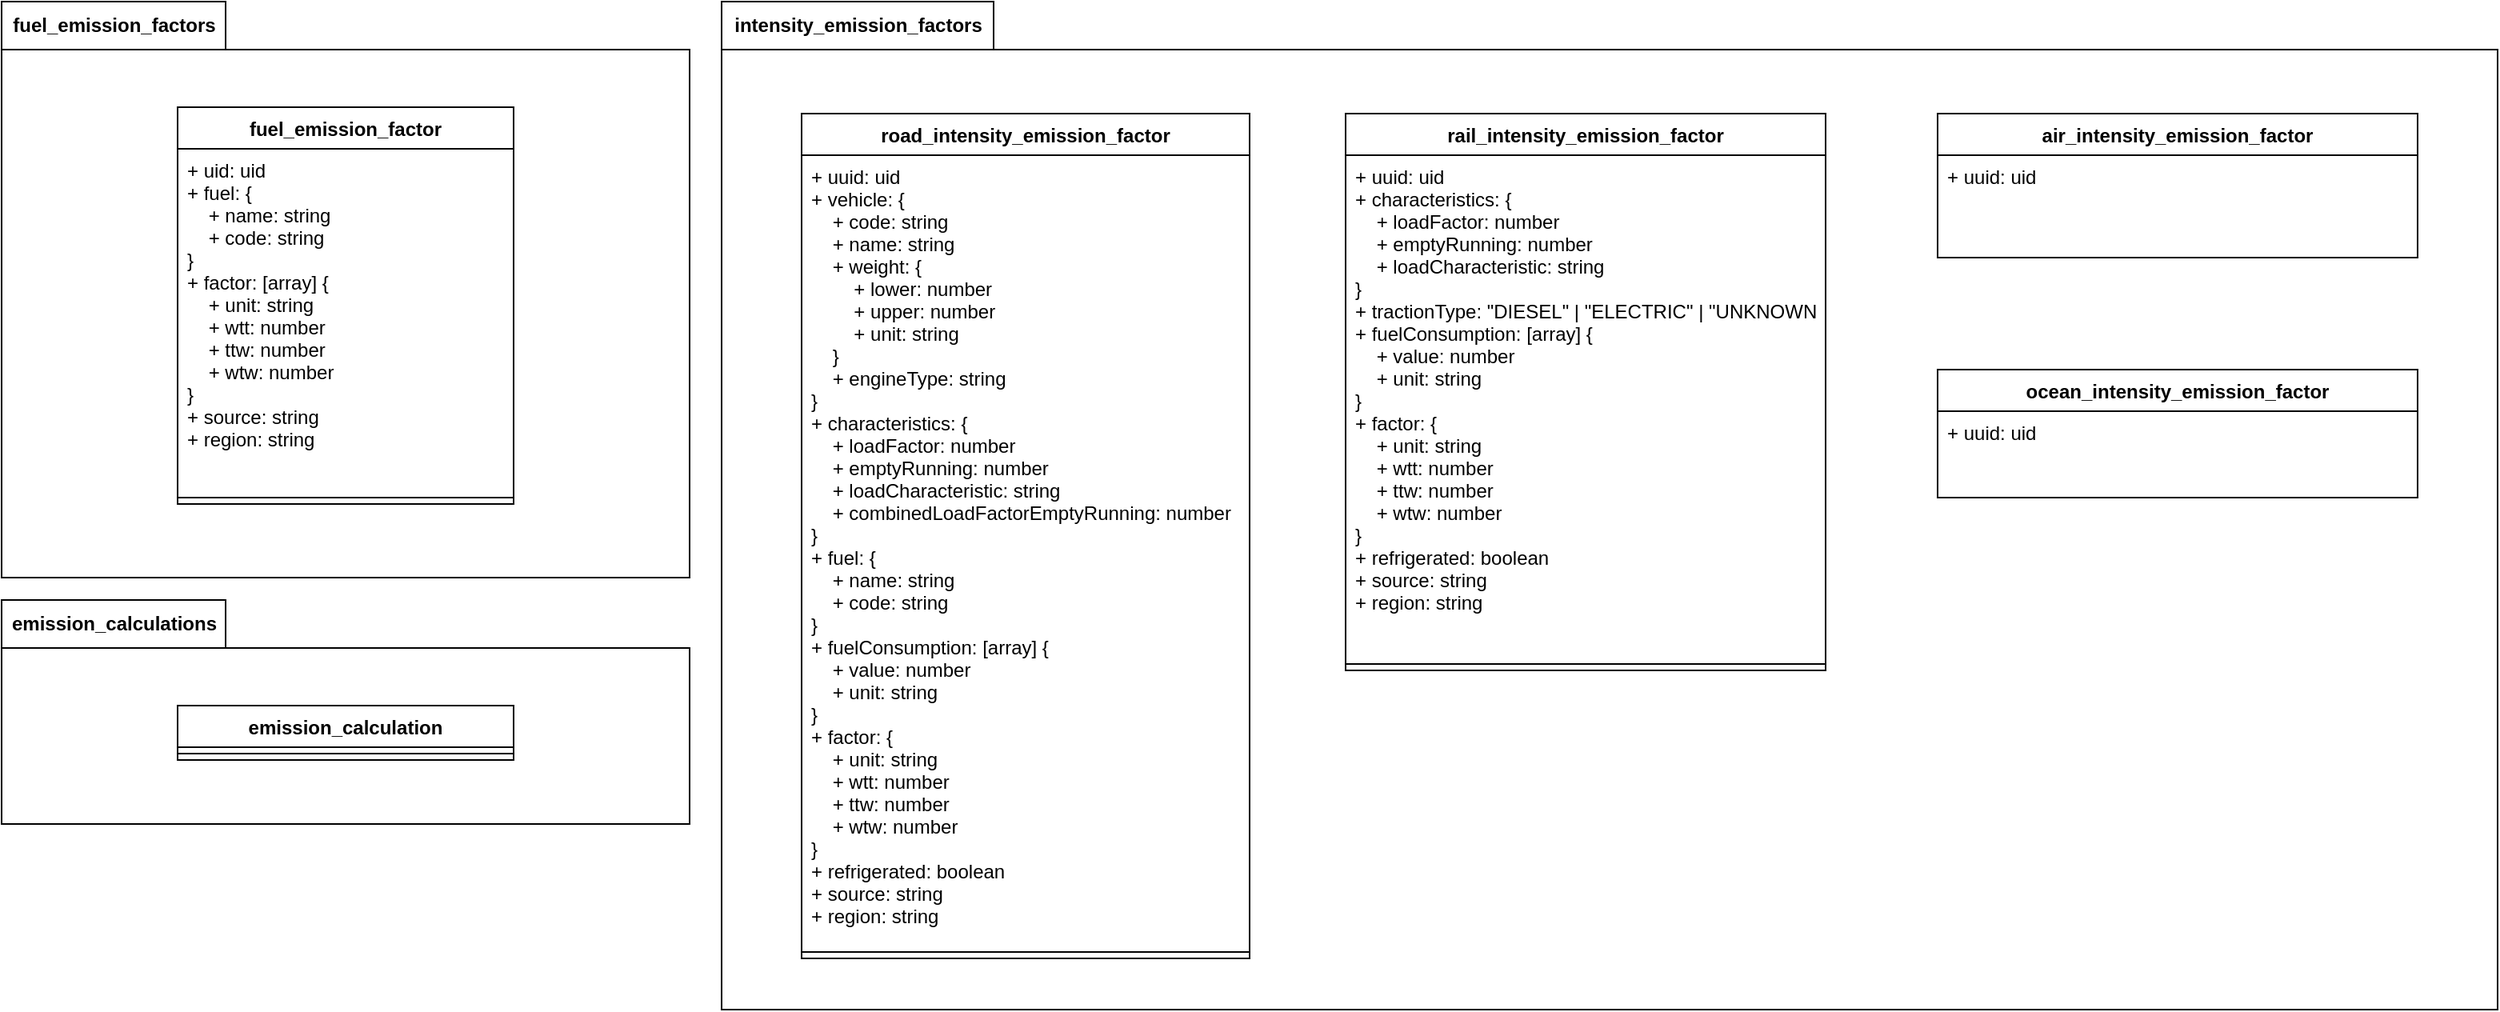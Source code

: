 <mxfile version="22.1.16" type="device">
  <diagram id="C5RBs43oDa-KdzZeNtuy" name="Page-1">
    <mxGraphModel dx="984" dy="648" grid="1" gridSize="10" guides="1" tooltips="1" connect="1" arrows="1" fold="1" page="1" pageScale="1" pageWidth="1169" pageHeight="827" math="0" shadow="0">
      <root>
        <mxCell id="WIyWlLk6GJQsqaUBKTNV-0" />
        <mxCell id="WIyWlLk6GJQsqaUBKTNV-1" parent="WIyWlLk6GJQsqaUBKTNV-0" />
        <mxCell id="uOMRUYrI1pACzMCdl_Fx-10" value="fuel_emission_factors" style="shape=folder;fontStyle=1;tabWidth=140;tabHeight=30;tabPosition=left;html=1;boundedLbl=1;labelInHeader=1;container=1;collapsible=0;recursiveResize=0;" parent="WIyWlLk6GJQsqaUBKTNV-1" vertex="1">
          <mxGeometry x="130" y="40" width="430" height="360" as="geometry" />
        </mxCell>
        <mxCell id="uOMRUYrI1pACzMCdl_Fx-6" value="fuel_emission_factor" style="swimlane;fontStyle=1;align=center;verticalAlign=top;childLayout=stackLayout;horizontal=1;startSize=26;horizontalStack=0;resizeParent=1;resizeParentMax=0;resizeLast=0;collapsible=1;marginBottom=0;" parent="uOMRUYrI1pACzMCdl_Fx-10" vertex="1">
          <mxGeometry x="110" y="66" width="210" height="248" as="geometry" />
        </mxCell>
        <mxCell id="uOMRUYrI1pACzMCdl_Fx-7" value="+ uid: uid&#xa;+ fuel: {&#xa;    + name: string&#xa;    + code: string&#xa;}&#xa;+ factor: [array] {    &#xa;    + unit: string&#xa;    + wtt: number&#xa;    + ttw: number&#xa;    + wtw: number&#xa;}&#xa;+ source: string&#xa;+ region: string" style="text;strokeColor=none;fillColor=none;align=left;verticalAlign=top;spacingLeft=4;spacingRight=4;overflow=hidden;rotatable=0;points=[[0,0.5],[1,0.5]];portConstraint=eastwest;" parent="uOMRUYrI1pACzMCdl_Fx-6" vertex="1">
          <mxGeometry y="26" width="210" height="214" as="geometry" />
        </mxCell>
        <mxCell id="uOMRUYrI1pACzMCdl_Fx-8" value="" style="line;strokeWidth=1;fillColor=none;align=left;verticalAlign=middle;spacingTop=-1;spacingLeft=3;spacingRight=3;rotatable=0;labelPosition=right;points=[];portConstraint=eastwest;strokeColor=inherit;" parent="uOMRUYrI1pACzMCdl_Fx-6" vertex="1">
          <mxGeometry y="240" width="210" height="8" as="geometry" />
        </mxCell>
        <mxCell id="T5xu_mNyABZ1caYWuq8b-0" value="intensity_emission_factors" style="shape=folder;fontStyle=1;tabWidth=170;tabHeight=30;tabPosition=left;html=1;boundedLbl=1;labelInHeader=1;container=1;collapsible=0;recursiveResize=0;" parent="WIyWlLk6GJQsqaUBKTNV-1" vertex="1">
          <mxGeometry x="580" y="40" width="1110" height="630" as="geometry" />
        </mxCell>
        <mxCell id="T5xu_mNyABZ1caYWuq8b-2" value="road_intensity_emission_factor" style="swimlane;fontStyle=1;align=center;verticalAlign=top;childLayout=stackLayout;horizontal=1;startSize=26;horizontalStack=0;resizeParent=1;resizeParentMax=0;resizeLast=0;collapsible=1;marginBottom=0;" parent="T5xu_mNyABZ1caYWuq8b-0" vertex="1">
          <mxGeometry x="50" y="70" width="280" height="528" as="geometry" />
        </mxCell>
        <mxCell id="T5xu_mNyABZ1caYWuq8b-3" value="+ uuid: uid&#xa;+ vehicle: {&#xa;    + code: string&#xa;    + name: string&#xa;    + weight: {&#xa;        + lower: number&#xa;        + upper: number&#xa;        + unit: string&#xa;    }&#xa;    + engineType: string&#xa;}&#xa;+ characteristics: {&#xa;    + loadFactor: number&#xa;    + emptyRunning: number&#xa;    + loadCharacteristic: string&#xa;    + combinedLoadFactorEmptyRunning: number&#xa;}&#xa;+ fuel: {&#xa;    + name: string&#xa;    + code: string&#xa;}&#xa;+ fuelConsumption: [array] {&#xa;    + value: number&#xa;    + unit: string&#xa;}&#xa;+ factor: {    &#xa;    + unit: string&#xa;    + wtt: number&#xa;    + ttw: number&#xa;    + wtw: number&#xa;}&#xa;+ refrigerated: boolean&#xa;+ source: string&#xa;+ region: string" style="text;strokeColor=none;fillColor=none;align=left;verticalAlign=top;spacingLeft=4;spacingRight=4;overflow=hidden;rotatable=0;points=[[0,0.5],[1,0.5]];portConstraint=eastwest;" parent="T5xu_mNyABZ1caYWuq8b-2" vertex="1">
          <mxGeometry y="26" width="280" height="494" as="geometry" />
        </mxCell>
        <mxCell id="T5xu_mNyABZ1caYWuq8b-4" value="" style="line;strokeWidth=1;fillColor=none;align=left;verticalAlign=middle;spacingTop=-1;spacingLeft=3;spacingRight=3;rotatable=0;labelPosition=right;points=[];portConstraint=eastwest;strokeColor=inherit;" parent="T5xu_mNyABZ1caYWuq8b-2" vertex="1">
          <mxGeometry y="520" width="280" height="8" as="geometry" />
        </mxCell>
        <mxCell id="iIZGQE1eXdnAT5LhILZ0-0" value="rail_intensity_emission_factor" style="swimlane;fontStyle=1;align=center;verticalAlign=top;childLayout=stackLayout;horizontal=1;startSize=26;horizontalStack=0;resizeParent=1;resizeParentMax=0;resizeLast=0;collapsible=1;marginBottom=0;" parent="T5xu_mNyABZ1caYWuq8b-0" vertex="1">
          <mxGeometry x="390" y="70" width="300" height="348" as="geometry">
            <mxRectangle x="470" y="48.5" width="220" height="30" as="alternateBounds" />
          </mxGeometry>
        </mxCell>
        <mxCell id="iIZGQE1eXdnAT5LhILZ0-1" value="+ uuid: uid&#xa;+ characteristics: {&#xa;    + loadFactor: number&#xa;    + emptyRunning: number&#xa;    + loadCharacteristic: string&#xa;}&#xa;+ tractionType: &quot;DIESEL&quot; | &quot;ELECTRIC&quot; | &quot;UNKNOWN&quot;&#xa;+ fuelConsumption: [array] {&#xa;    + value: number&#xa;    + unit: string&#xa;}&#xa;+ factor: {    &#xa;    + unit: string&#xa;    + wtt: number&#xa;    + ttw: number&#xa;    + wtw: number&#xa;}&#xa;+ refrigerated: boolean&#xa;+ source: string&#xa;+ region: string" style="text;strokeColor=none;fillColor=none;align=left;verticalAlign=top;spacingLeft=4;spacingRight=4;overflow=hidden;rotatable=0;points=[[0,0.5],[1,0.5]];portConstraint=eastwest;" parent="iIZGQE1eXdnAT5LhILZ0-0" vertex="1">
          <mxGeometry y="26" width="300" height="314" as="geometry" />
        </mxCell>
        <mxCell id="iIZGQE1eXdnAT5LhILZ0-2" value="" style="line;strokeWidth=1;fillColor=none;align=left;verticalAlign=middle;spacingTop=-1;spacingLeft=3;spacingRight=3;rotatable=0;labelPosition=right;points=[];portConstraint=eastwest;strokeColor=inherit;" parent="iIZGQE1eXdnAT5LhILZ0-0" vertex="1">
          <mxGeometry y="340" width="300" height="8" as="geometry" />
        </mxCell>
        <mxCell id="iIZGQE1eXdnAT5LhILZ0-4" value="air_intensity_emission_factor" style="swimlane;fontStyle=1;align=center;verticalAlign=top;childLayout=stackLayout;horizontal=1;startSize=26;horizontalStack=0;resizeParent=1;resizeParentMax=0;resizeLast=0;collapsible=1;marginBottom=0;" parent="T5xu_mNyABZ1caYWuq8b-0" vertex="1">
          <mxGeometry x="760" y="70" width="300" height="90" as="geometry">
            <mxRectangle x="470" y="48.5" width="220" height="30" as="alternateBounds" />
          </mxGeometry>
        </mxCell>
        <mxCell id="iIZGQE1eXdnAT5LhILZ0-5" value="+ uuid: uid" style="text;strokeColor=none;fillColor=none;align=left;verticalAlign=top;spacingLeft=4;spacingRight=4;overflow=hidden;rotatable=0;points=[[0,0.5],[1,0.5]];portConstraint=eastwest;" parent="iIZGQE1eXdnAT5LhILZ0-4" vertex="1">
          <mxGeometry y="26" width="300" height="64" as="geometry" />
        </mxCell>
        <mxCell id="iIZGQE1eXdnAT5LhILZ0-7" value="ocean_intensity_emission_factor" style="swimlane;fontStyle=1;align=center;verticalAlign=top;childLayout=stackLayout;horizontal=1;startSize=26;horizontalStack=0;resizeParent=1;resizeParentMax=0;resizeLast=0;collapsible=1;marginBottom=0;" parent="T5xu_mNyABZ1caYWuq8b-0" vertex="1">
          <mxGeometry x="760" y="230" width="300" height="80" as="geometry">
            <mxRectangle x="470" y="48.5" width="220" height="30" as="alternateBounds" />
          </mxGeometry>
        </mxCell>
        <mxCell id="iIZGQE1eXdnAT5LhILZ0-8" value="+ uuid: uid" style="text;strokeColor=none;fillColor=none;align=left;verticalAlign=top;spacingLeft=4;spacingRight=4;overflow=hidden;rotatable=0;points=[[0,0.5],[1,0.5]];portConstraint=eastwest;" parent="iIZGQE1eXdnAT5LhILZ0-7" vertex="1">
          <mxGeometry y="26" width="300" height="54" as="geometry" />
        </mxCell>
        <mxCell id="T5xu_mNyABZ1caYWuq8b-16" value="emission_calculations" style="shape=folder;fontStyle=1;tabWidth=140;tabHeight=30;tabPosition=left;html=1;boundedLbl=1;labelInHeader=1;container=1;collapsible=0;recursiveResize=0;" parent="WIyWlLk6GJQsqaUBKTNV-1" vertex="1">
          <mxGeometry x="130" y="414" width="430" height="140" as="geometry" />
        </mxCell>
        <mxCell id="T5xu_mNyABZ1caYWuq8b-17" value="emission_calculation" style="swimlane;fontStyle=1;align=center;verticalAlign=top;childLayout=stackLayout;horizontal=1;startSize=26;horizontalStack=0;resizeParent=1;resizeParentMax=0;resizeLast=0;collapsible=1;marginBottom=0;" parent="T5xu_mNyABZ1caYWuq8b-16" vertex="1">
          <mxGeometry x="110" y="66" width="210" height="34" as="geometry" />
        </mxCell>
        <mxCell id="T5xu_mNyABZ1caYWuq8b-19" value="" style="line;strokeWidth=1;fillColor=none;align=left;verticalAlign=middle;spacingTop=-1;spacingLeft=3;spacingRight=3;rotatable=0;labelPosition=right;points=[];portConstraint=eastwest;strokeColor=inherit;" parent="T5xu_mNyABZ1caYWuq8b-17" vertex="1">
          <mxGeometry y="26" width="210" height="8" as="geometry" />
        </mxCell>
      </root>
    </mxGraphModel>
  </diagram>
</mxfile>
